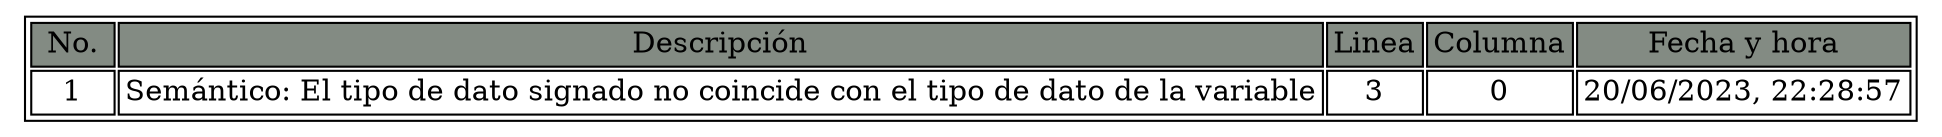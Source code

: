 digraph {
            node[shape=none]
            n1[label=<
            <table border="1">]
            <tr>
            <td bgcolor="honeydew4"> No. </td>
            <td bgcolor="honeydew4">Descripción</td>
            <td bgcolor="honeydew4">Linea</td>
            <td bgcolor="honeydew4">Columna</td>
            <td bgcolor="honeydew4">Fecha y hora</td>
            </tr>
<tr>
<td>1</td>
<td>Semántico: El tipo de dato signado no coincide con el tipo de dato de la variable</td> 
 <td>3</td> 
 <td>0</td> 
 <td>20/06/2023, 22:28:57</td> 
</tr>
</table>
    >]
    }